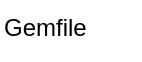 <mxfile version="13.6.5">
    <diagram id="Nw2MLgPFiD3jmIob6GPm" name="ページ1">
        <mxGraphModel dx="642" dy="680" grid="1" gridSize="10" guides="1" tooltips="1" connect="1" arrows="1" fold="1" page="1" pageScale="1" pageWidth="827" pageHeight="1169" math="0" shadow="0">
            <root>
                <mxCell id="0"/>
                <mxCell id="1" parent="0"/>
                <mxCell id="2" value="Gemfile" style="text;whiteSpace=wrap;html=1;" vertex="1" parent="1">
                    <mxGeometry x="140" y="190" width="70" height="30" as="geometry"/>
                </mxCell>
            </root>
        </mxGraphModel>
    </diagram>
</mxfile>